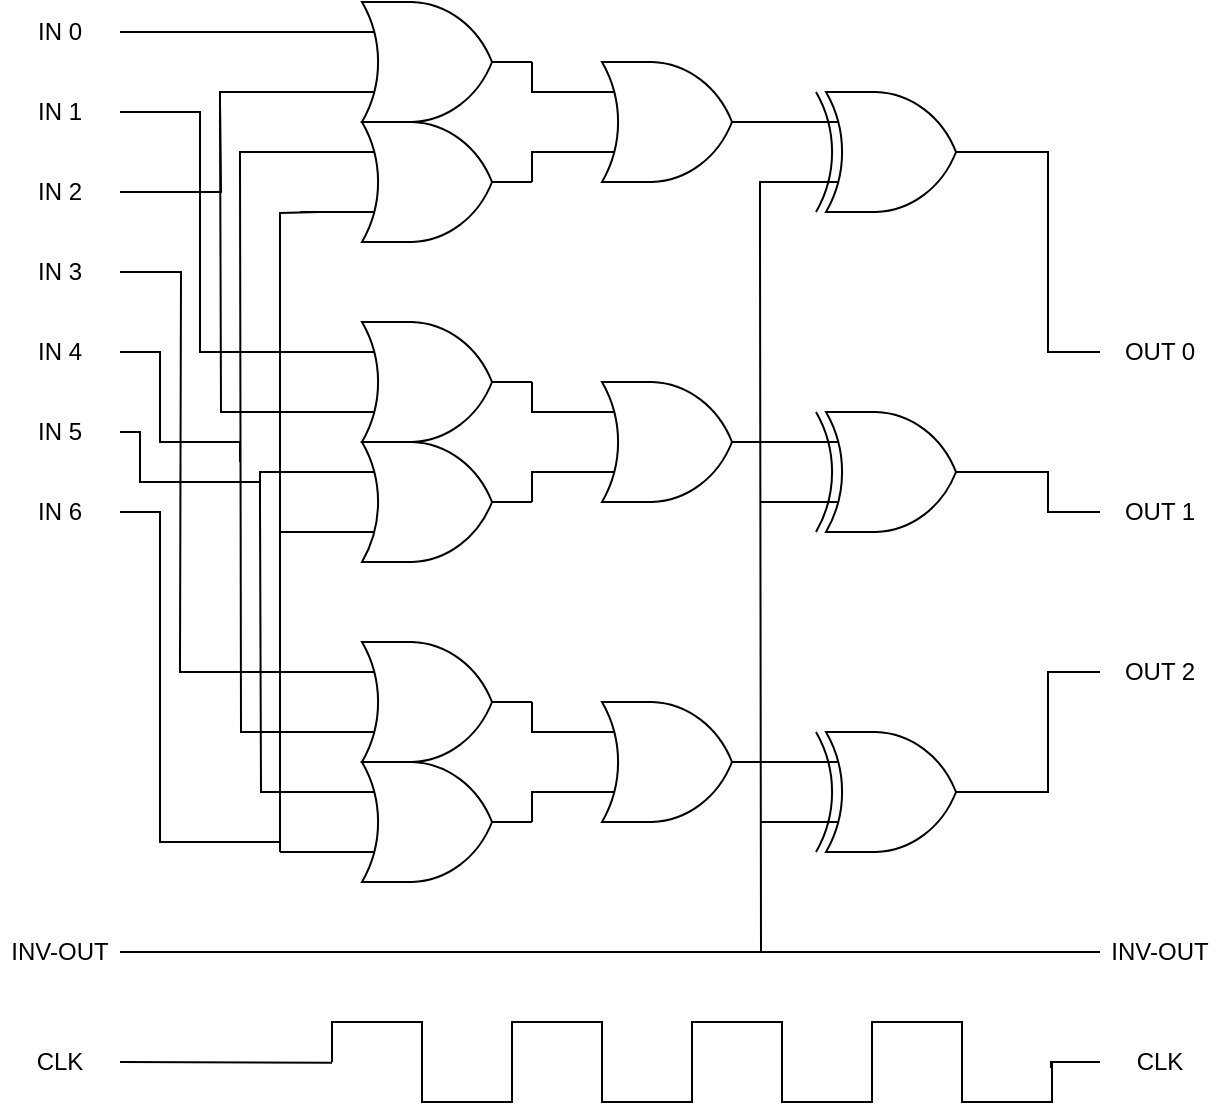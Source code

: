 <mxfile version="24.8.4">
  <diagram name="Page-1" id="nvzxtqBZD-Xa4mkcldbX">
    <mxGraphModel dx="237" dy="457" grid="1" gridSize="10" guides="1" tooltips="1" connect="1" arrows="1" fold="1" page="1" pageScale="1" pageWidth="850" pageHeight="1100" math="0" shadow="0">
      <root>
        <mxCell id="0" />
        <mxCell id="1" parent="0" />
        <mxCell id="EUt-hNtFgl6KFNe2TUa1-20" value="" style="group" vertex="1" connectable="0" parent="1">
          <mxGeometry x="266" y="440" width="318" height="120" as="geometry" />
        </mxCell>
        <mxCell id="EUt-hNtFgl6KFNe2TUa1-81" style="edgeStyle=orthogonalEdgeStyle;rounded=0;orthogonalLoop=1;jettySize=auto;html=1;exitX=0;exitY=0.75;exitDx=0;exitDy=0;exitPerimeter=0;endArrow=none;endFill=0;" edge="1" parent="EUt-hNtFgl6KFNe2TUa1-20" source="EUt-hNtFgl6KFNe2TUa1-21">
          <mxGeometry relative="1" as="geometry">
            <mxPoint x="-46" y="-240" as="targetPoint" />
          </mxGeometry>
        </mxCell>
        <mxCell id="EUt-hNtFgl6KFNe2TUa1-93" style="edgeStyle=orthogonalEdgeStyle;rounded=0;orthogonalLoop=1;jettySize=auto;html=1;exitX=0;exitY=0.25;exitDx=0;exitDy=0;exitPerimeter=0;endArrow=none;endFill=0;" edge="1" parent="EUt-hNtFgl6KFNe2TUa1-20" source="EUt-hNtFgl6KFNe2TUa1-21">
          <mxGeometry relative="1" as="geometry">
            <mxPoint x="-76" as="targetPoint" />
            <Array as="points">
              <mxPoint x="-76" y="15" />
            </Array>
          </mxGeometry>
        </mxCell>
        <mxCell id="EUt-hNtFgl6KFNe2TUa1-21" value="" style="verticalLabelPosition=bottom;shadow=0;dashed=0;align=center;html=1;verticalAlign=top;shape=mxgraph.electrical.logic_gates.logic_gate;operation=or;" vertex="1" parent="EUt-hNtFgl6KFNe2TUa1-20">
          <mxGeometry width="100" height="60" as="geometry" />
        </mxCell>
        <mxCell id="EUt-hNtFgl6KFNe2TUa1-79" style="edgeStyle=orthogonalEdgeStyle;rounded=0;orthogonalLoop=1;jettySize=auto;html=1;exitX=0;exitY=0.25;exitDx=0;exitDy=0;exitPerimeter=0;endArrow=none;endFill=0;" edge="1" parent="EUt-hNtFgl6KFNe2TUa1-20" source="EUt-hNtFgl6KFNe2TUa1-22">
          <mxGeometry relative="1" as="geometry">
            <mxPoint x="-36" y="-70" as="targetPoint" />
          </mxGeometry>
        </mxCell>
        <mxCell id="EUt-hNtFgl6KFNe2TUa1-84" style="edgeStyle=orthogonalEdgeStyle;rounded=0;orthogonalLoop=1;jettySize=auto;html=1;exitX=0;exitY=0.75;exitDx=0;exitDy=0;exitPerimeter=0;endArrow=none;endFill=0;" edge="1" parent="EUt-hNtFgl6KFNe2TUa1-20" source="EUt-hNtFgl6KFNe2TUa1-22">
          <mxGeometry relative="1" as="geometry">
            <mxPoint x="-26" y="105" as="targetPoint" />
          </mxGeometry>
        </mxCell>
        <mxCell id="EUt-hNtFgl6KFNe2TUa1-22" value="" style="verticalLabelPosition=bottom;shadow=0;dashed=0;align=center;html=1;verticalAlign=top;shape=mxgraph.electrical.logic_gates.logic_gate;operation=or;" vertex="1" parent="EUt-hNtFgl6KFNe2TUa1-20">
          <mxGeometry y="60" width="100" height="60" as="geometry" />
        </mxCell>
        <mxCell id="EUt-hNtFgl6KFNe2TUa1-23" value="" style="verticalLabelPosition=bottom;shadow=0;dashed=0;align=center;html=1;verticalAlign=top;shape=mxgraph.electrical.logic_gates.logic_gate;operation=or;" vertex="1" parent="EUt-hNtFgl6KFNe2TUa1-20">
          <mxGeometry x="120" y="30" width="100" height="60" as="geometry" />
        </mxCell>
        <mxCell id="EUt-hNtFgl6KFNe2TUa1-73" style="edgeStyle=orthogonalEdgeStyle;rounded=0;orthogonalLoop=1;jettySize=auto;html=1;exitX=0;exitY=0.75;exitDx=0;exitDy=0;exitPerimeter=0;endArrow=none;endFill=0;" edge="1" parent="EUt-hNtFgl6KFNe2TUa1-20" source="EUt-hNtFgl6KFNe2TUa1-24">
          <mxGeometry relative="1" as="geometry">
            <mxPoint x="214" y="90.333" as="targetPoint" />
          </mxGeometry>
        </mxCell>
        <mxCell id="EUt-hNtFgl6KFNe2TUa1-24" value="" style="verticalLabelPosition=bottom;shadow=0;dashed=0;align=center;html=1;verticalAlign=top;shape=mxgraph.electrical.logic_gates.logic_gate;operation=xor;" vertex="1" parent="EUt-hNtFgl6KFNe2TUa1-20">
          <mxGeometry x="232" y="45" width="100" height="60" as="geometry" />
        </mxCell>
        <mxCell id="EUt-hNtFgl6KFNe2TUa1-25" value="" style="endArrow=none;html=1;rounded=0;entryX=1;entryY=0.5;entryDx=0;entryDy=0;entryPerimeter=0;exitX=0;exitY=0.25;exitDx=0;exitDy=0;exitPerimeter=0;" edge="1" parent="EUt-hNtFgl6KFNe2TUa1-20" source="EUt-hNtFgl6KFNe2TUa1-23" target="EUt-hNtFgl6KFNe2TUa1-21">
          <mxGeometry width="50" height="50" relative="1" as="geometry">
            <mxPoint x="130" y="300" as="sourcePoint" />
            <mxPoint x="180" y="250" as="targetPoint" />
            <Array as="points">
              <mxPoint x="100" y="45" />
            </Array>
          </mxGeometry>
        </mxCell>
        <mxCell id="EUt-hNtFgl6KFNe2TUa1-26" value="" style="endArrow=none;html=1;rounded=0;entryX=0;entryY=0.75;entryDx=0;entryDy=0;entryPerimeter=0;exitX=1;exitY=0.5;exitDx=0;exitDy=0;exitPerimeter=0;" edge="1" parent="EUt-hNtFgl6KFNe2TUa1-20" source="EUt-hNtFgl6KFNe2TUa1-22" target="EUt-hNtFgl6KFNe2TUa1-23">
          <mxGeometry width="50" height="50" relative="1" as="geometry">
            <mxPoint x="130" y="230" as="sourcePoint" />
            <mxPoint x="180" y="180" as="targetPoint" />
            <Array as="points">
              <mxPoint x="100" y="75" />
            </Array>
          </mxGeometry>
        </mxCell>
        <mxCell id="EUt-hNtFgl6KFNe2TUa1-54" style="edgeStyle=orthogonalEdgeStyle;rounded=0;orthogonalLoop=1;jettySize=auto;html=1;exitX=0;exitY=0.25;exitDx=0;exitDy=0;exitPerimeter=0;entryX=1;entryY=0.5;entryDx=0;entryDy=0;entryPerimeter=0;endArrow=none;endFill=0;" edge="1" parent="EUt-hNtFgl6KFNe2TUa1-20" source="EUt-hNtFgl6KFNe2TUa1-24" target="EUt-hNtFgl6KFNe2TUa1-23">
          <mxGeometry relative="1" as="geometry" />
        </mxCell>
        <mxCell id="EUt-hNtFgl6KFNe2TUa1-27" value="" style="pointerEvents=1;verticalLabelPosition=bottom;shadow=0;dashed=0;align=center;html=1;verticalAlign=top;shape=mxgraph.electrical.waveforms.square_wave;" vertex="1" parent="1">
          <mxGeometry x="266" y="630" width="90" height="40" as="geometry" />
        </mxCell>
        <mxCell id="EUt-hNtFgl6KFNe2TUa1-28" value="" style="pointerEvents=1;verticalLabelPosition=bottom;shadow=0;dashed=0;align=center;html=1;verticalAlign=top;shape=mxgraph.electrical.waveforms.square_wave;" vertex="1" parent="1">
          <mxGeometry x="356" y="630" width="90" height="40" as="geometry" />
        </mxCell>
        <mxCell id="EUt-hNtFgl6KFNe2TUa1-29" value="" style="pointerEvents=1;verticalLabelPosition=bottom;shadow=0;dashed=0;align=center;html=1;verticalAlign=top;shape=mxgraph.electrical.waveforms.square_wave;" vertex="1" parent="1">
          <mxGeometry x="446" y="630" width="90" height="40" as="geometry" />
        </mxCell>
        <mxCell id="EUt-hNtFgl6KFNe2TUa1-30" value="" style="pointerEvents=1;verticalLabelPosition=bottom;shadow=0;dashed=0;align=center;html=1;verticalAlign=top;shape=mxgraph.electrical.waveforms.square_wave;" vertex="1" parent="1">
          <mxGeometry x="536" y="630" width="90" height="40" as="geometry" />
        </mxCell>
        <mxCell id="EUt-hNtFgl6KFNe2TUa1-31" value="IN 0" style="text;html=1;align=center;verticalAlign=middle;whiteSpace=wrap;rounded=0;" vertex="1" parent="1">
          <mxGeometry x="100" y="120" width="60" height="30" as="geometry" />
        </mxCell>
        <mxCell id="EUt-hNtFgl6KFNe2TUa1-94" style="edgeStyle=orthogonalEdgeStyle;rounded=0;orthogonalLoop=1;jettySize=auto;html=1;exitX=1;exitY=0.5;exitDx=0;exitDy=0;endArrow=none;endFill=0;" edge="1" parent="1">
          <mxGeometry relative="1" as="geometry">
            <mxPoint x="220" y="350" as="targetPoint" />
            <mxPoint x="160" y="295" as="sourcePoint" />
            <Array as="points">
              <mxPoint x="180" y="295" />
              <mxPoint x="180" y="340" />
              <mxPoint x="220" y="340" />
            </Array>
          </mxGeometry>
        </mxCell>
        <mxCell id="EUt-hNtFgl6KFNe2TUa1-38" value="IN 4" style="text;html=1;align=center;verticalAlign=middle;whiteSpace=wrap;rounded=0;" vertex="1" parent="1">
          <mxGeometry x="100" y="280" width="60" height="30" as="geometry" />
        </mxCell>
        <mxCell id="EUt-hNtFgl6KFNe2TUa1-95" style="edgeStyle=orthogonalEdgeStyle;rounded=0;orthogonalLoop=1;jettySize=auto;html=1;exitX=1;exitY=0.5;exitDx=0;exitDy=0;endArrow=none;endFill=0;" edge="1" parent="1" source="EUt-hNtFgl6KFNe2TUa1-39">
          <mxGeometry relative="1" as="geometry">
            <mxPoint x="230" y="370" as="targetPoint" />
            <Array as="points">
              <mxPoint x="170" y="335" />
              <mxPoint x="170" y="360" />
              <mxPoint x="230" y="360" />
            </Array>
          </mxGeometry>
        </mxCell>
        <mxCell id="EUt-hNtFgl6KFNe2TUa1-39" value="IN 5" style="text;html=1;align=center;verticalAlign=middle;whiteSpace=wrap;rounded=0;" vertex="1" parent="1">
          <mxGeometry x="100" y="320" width="60" height="30" as="geometry" />
        </mxCell>
        <mxCell id="EUt-hNtFgl6KFNe2TUa1-96" style="edgeStyle=orthogonalEdgeStyle;rounded=0;orthogonalLoop=1;jettySize=auto;html=1;exitX=1;exitY=0.5;exitDx=0;exitDy=0;endArrow=none;endFill=0;" edge="1" parent="1" source="EUt-hNtFgl6KFNe2TUa1-40">
          <mxGeometry relative="1" as="geometry">
            <mxPoint x="240" y="540" as="targetPoint" />
            <Array as="points">
              <mxPoint x="180" y="375" />
              <mxPoint x="180" y="540" />
              <mxPoint x="240" y="540" />
            </Array>
          </mxGeometry>
        </mxCell>
        <mxCell id="EUt-hNtFgl6KFNe2TUa1-40" value="IN 6" style="text;html=1;align=center;verticalAlign=middle;whiteSpace=wrap;rounded=0;" vertex="1" parent="1">
          <mxGeometry x="100" y="360" width="60" height="30" as="geometry" />
        </mxCell>
        <mxCell id="EUt-hNtFgl6KFNe2TUa1-41" value="IN 1" style="text;html=1;align=center;verticalAlign=middle;whiteSpace=wrap;rounded=0;" vertex="1" parent="1">
          <mxGeometry x="100" y="160" width="60" height="30" as="geometry" />
        </mxCell>
        <mxCell id="EUt-hNtFgl6KFNe2TUa1-42" value="IN 2" style="text;html=1;align=center;verticalAlign=middle;whiteSpace=wrap;rounded=0;" vertex="1" parent="1">
          <mxGeometry x="100" y="200" width="60" height="30" as="geometry" />
        </mxCell>
        <mxCell id="EUt-hNtFgl6KFNe2TUa1-92" style="edgeStyle=orthogonalEdgeStyle;rounded=0;orthogonalLoop=1;jettySize=auto;html=1;exitX=1;exitY=0.5;exitDx=0;exitDy=0;endArrow=none;endFill=0;" edge="1" parent="1" source="EUt-hNtFgl6KFNe2TUa1-43">
          <mxGeometry relative="1" as="geometry">
            <mxPoint x="190" y="450" as="targetPoint" />
          </mxGeometry>
        </mxCell>
        <mxCell id="EUt-hNtFgl6KFNe2TUa1-43" value="IN 3" style="text;html=1;align=center;verticalAlign=middle;whiteSpace=wrap;rounded=0;" vertex="1" parent="1">
          <mxGeometry x="100" y="240" width="60" height="30" as="geometry" />
        </mxCell>
        <mxCell id="EUt-hNtFgl6KFNe2TUa1-44" value="CLK" style="text;html=1;align=center;verticalAlign=middle;whiteSpace=wrap;rounded=0;" vertex="1" parent="1">
          <mxGeometry x="100" y="635" width="60" height="30" as="geometry" />
        </mxCell>
        <mxCell id="EUt-hNtFgl6KFNe2TUa1-50" style="edgeStyle=orthogonalEdgeStyle;rounded=0;orthogonalLoop=1;jettySize=auto;html=1;endArrow=none;endFill=0;exitX=1;exitY=0.5;exitDx=0;exitDy=0;" edge="1" parent="1" source="EUt-hNtFgl6KFNe2TUa1-45">
          <mxGeometry relative="1" as="geometry">
            <mxPoint x="480" y="240" as="targetPoint" />
            <mxPoint x="148" y="595" as="sourcePoint" />
          </mxGeometry>
        </mxCell>
        <mxCell id="EUt-hNtFgl6KFNe2TUa1-45" value="INV-OUT" style="text;html=1;align=center;verticalAlign=middle;whiteSpace=wrap;rounded=0;" vertex="1" parent="1">
          <mxGeometry x="100" y="580" width="60" height="30" as="geometry" />
        </mxCell>
        <mxCell id="EUt-hNtFgl6KFNe2TUa1-55" value="" style="group" vertex="1" connectable="0" parent="1">
          <mxGeometry x="266" y="280" width="318" height="120" as="geometry" />
        </mxCell>
        <mxCell id="EUt-hNtFgl6KFNe2TUa1-85" style="edgeStyle=orthogonalEdgeStyle;rounded=0;orthogonalLoop=1;jettySize=auto;html=1;exitX=0;exitY=0.75;exitDx=0;exitDy=0;exitPerimeter=0;endArrow=none;endFill=0;" edge="1" parent="EUt-hNtFgl6KFNe2TUa1-55" source="EUt-hNtFgl6KFNe2TUa1-56">
          <mxGeometry relative="1" as="geometry">
            <mxPoint x="-56" y="-110" as="targetPoint" />
          </mxGeometry>
        </mxCell>
        <mxCell id="EUt-hNtFgl6KFNe2TUa1-56" value="" style="verticalLabelPosition=bottom;shadow=0;dashed=0;align=center;html=1;verticalAlign=top;shape=mxgraph.electrical.logic_gates.logic_gate;operation=or;" vertex="1" parent="EUt-hNtFgl6KFNe2TUa1-55">
          <mxGeometry width="100" height="60" as="geometry" />
        </mxCell>
        <mxCell id="EUt-hNtFgl6KFNe2TUa1-80" style="edgeStyle=orthogonalEdgeStyle;rounded=0;orthogonalLoop=1;jettySize=auto;html=1;exitX=0;exitY=0.25;exitDx=0;exitDy=0;exitPerimeter=0;endArrow=none;endFill=0;" edge="1" parent="EUt-hNtFgl6KFNe2TUa1-55" source="EUt-hNtFgl6KFNe2TUa1-57">
          <mxGeometry relative="1" as="geometry">
            <mxPoint x="-36" y="90" as="targetPoint" />
          </mxGeometry>
        </mxCell>
        <mxCell id="EUt-hNtFgl6KFNe2TUa1-83" style="edgeStyle=orthogonalEdgeStyle;rounded=0;orthogonalLoop=1;jettySize=auto;html=1;exitX=0;exitY=0.75;exitDx=0;exitDy=0;exitPerimeter=0;endArrow=none;endFill=0;" edge="1" parent="EUt-hNtFgl6KFNe2TUa1-55" source="EUt-hNtFgl6KFNe2TUa1-57">
          <mxGeometry relative="1" as="geometry">
            <mxPoint x="-26" y="105" as="targetPoint" />
          </mxGeometry>
        </mxCell>
        <mxCell id="EUt-hNtFgl6KFNe2TUa1-57" value="" style="verticalLabelPosition=bottom;shadow=0;dashed=0;align=center;html=1;verticalAlign=top;shape=mxgraph.electrical.logic_gates.logic_gate;operation=or;" vertex="1" parent="EUt-hNtFgl6KFNe2TUa1-55">
          <mxGeometry y="60" width="100" height="60" as="geometry" />
        </mxCell>
        <mxCell id="EUt-hNtFgl6KFNe2TUa1-58" value="" style="verticalLabelPosition=bottom;shadow=0;dashed=0;align=center;html=1;verticalAlign=top;shape=mxgraph.electrical.logic_gates.logic_gate;operation=or;" vertex="1" parent="EUt-hNtFgl6KFNe2TUa1-55">
          <mxGeometry x="120" y="30" width="100" height="60" as="geometry" />
        </mxCell>
        <mxCell id="EUt-hNtFgl6KFNe2TUa1-72" style="edgeStyle=orthogonalEdgeStyle;rounded=0;orthogonalLoop=1;jettySize=auto;html=1;exitX=0;exitY=0.75;exitDx=0;exitDy=0;exitPerimeter=0;endArrow=none;endFill=0;" edge="1" parent="EUt-hNtFgl6KFNe2TUa1-55" source="EUt-hNtFgl6KFNe2TUa1-59">
          <mxGeometry relative="1" as="geometry">
            <mxPoint x="214" y="90.333" as="targetPoint" />
          </mxGeometry>
        </mxCell>
        <mxCell id="EUt-hNtFgl6KFNe2TUa1-59" value="" style="verticalLabelPosition=bottom;shadow=0;dashed=0;align=center;html=1;verticalAlign=top;shape=mxgraph.electrical.logic_gates.logic_gate;operation=xor;" vertex="1" parent="EUt-hNtFgl6KFNe2TUa1-55">
          <mxGeometry x="232" y="45" width="100" height="60" as="geometry" />
        </mxCell>
        <mxCell id="EUt-hNtFgl6KFNe2TUa1-60" value="" style="endArrow=none;html=1;rounded=0;entryX=1;entryY=0.5;entryDx=0;entryDy=0;entryPerimeter=0;exitX=0;exitY=0.25;exitDx=0;exitDy=0;exitPerimeter=0;" edge="1" parent="EUt-hNtFgl6KFNe2TUa1-55" source="EUt-hNtFgl6KFNe2TUa1-58" target="EUt-hNtFgl6KFNe2TUa1-56">
          <mxGeometry width="50" height="50" relative="1" as="geometry">
            <mxPoint x="130" y="300" as="sourcePoint" />
            <mxPoint x="180" y="250" as="targetPoint" />
            <Array as="points">
              <mxPoint x="100" y="45" />
            </Array>
          </mxGeometry>
        </mxCell>
        <mxCell id="EUt-hNtFgl6KFNe2TUa1-61" value="" style="endArrow=none;html=1;rounded=0;entryX=0;entryY=0.75;entryDx=0;entryDy=0;entryPerimeter=0;exitX=1;exitY=0.5;exitDx=0;exitDy=0;exitPerimeter=0;" edge="1" parent="EUt-hNtFgl6KFNe2TUa1-55" source="EUt-hNtFgl6KFNe2TUa1-57" target="EUt-hNtFgl6KFNe2TUa1-58">
          <mxGeometry width="50" height="50" relative="1" as="geometry">
            <mxPoint x="130" y="230" as="sourcePoint" />
            <mxPoint x="180" y="180" as="targetPoint" />
            <Array as="points">
              <mxPoint x="100" y="75" />
            </Array>
          </mxGeometry>
        </mxCell>
        <mxCell id="EUt-hNtFgl6KFNe2TUa1-62" style="edgeStyle=orthogonalEdgeStyle;rounded=0;orthogonalLoop=1;jettySize=auto;html=1;exitX=0;exitY=0.25;exitDx=0;exitDy=0;exitPerimeter=0;entryX=1;entryY=0.5;entryDx=0;entryDy=0;entryPerimeter=0;endArrow=none;endFill=0;" edge="1" parent="EUt-hNtFgl6KFNe2TUa1-55" source="EUt-hNtFgl6KFNe2TUa1-59" target="EUt-hNtFgl6KFNe2TUa1-58">
          <mxGeometry relative="1" as="geometry" />
        </mxCell>
        <mxCell id="EUt-hNtFgl6KFNe2TUa1-91" style="edgeStyle=orthogonalEdgeStyle;rounded=0;orthogonalLoop=1;jettySize=auto;html=1;exitX=1;exitY=0.5;exitDx=0;exitDy=0;endArrow=none;endFill=0;" edge="1" parent="EUt-hNtFgl6KFNe2TUa1-55" source="EUt-hNtFgl6KFNe2TUa1-42">
          <mxGeometry relative="1" as="geometry">
            <mxPoint x="-56" y="-110" as="targetPoint" />
            <mxPoint x="-86" y="-65" as="sourcePoint" />
          </mxGeometry>
        </mxCell>
        <mxCell id="EUt-hNtFgl6KFNe2TUa1-63" value="" style="group" vertex="1" connectable="0" parent="1">
          <mxGeometry x="266" y="120" width="318" height="120" as="geometry" />
        </mxCell>
        <mxCell id="EUt-hNtFgl6KFNe2TUa1-86" style="edgeStyle=orthogonalEdgeStyle;rounded=0;orthogonalLoop=1;jettySize=auto;html=1;exitX=0;exitY=0.75;exitDx=0;exitDy=0;exitPerimeter=0;endArrow=none;endFill=0;" edge="1" parent="EUt-hNtFgl6KFNe2TUa1-63" source="EUt-hNtFgl6KFNe2TUa1-64">
          <mxGeometry relative="1" as="geometry">
            <mxPoint x="-56" y="60" as="targetPoint" />
            <Array as="points">
              <mxPoint x="-56" y="45" />
            </Array>
          </mxGeometry>
        </mxCell>
        <mxCell id="EUt-hNtFgl6KFNe2TUa1-64" value="" style="verticalLabelPosition=bottom;shadow=0;dashed=0;align=center;html=1;verticalAlign=top;shape=mxgraph.electrical.logic_gates.logic_gate;operation=or;" vertex="1" parent="EUt-hNtFgl6KFNe2TUa1-63">
          <mxGeometry width="100" height="60" as="geometry" />
        </mxCell>
        <mxCell id="EUt-hNtFgl6KFNe2TUa1-78" style="edgeStyle=orthogonalEdgeStyle;rounded=0;orthogonalLoop=1;jettySize=auto;html=1;exitX=0;exitY=0.75;exitDx=0;exitDy=0;exitPerimeter=0;endArrow=none;endFill=0;" edge="1" parent="EUt-hNtFgl6KFNe2TUa1-63" source="EUt-hNtFgl6KFNe2TUa1-65">
          <mxGeometry relative="1" as="geometry">
            <mxPoint x="-16" y="105" as="targetPoint" />
          </mxGeometry>
        </mxCell>
        <mxCell id="EUt-hNtFgl6KFNe2TUa1-82" style="edgeStyle=orthogonalEdgeStyle;rounded=0;orthogonalLoop=1;jettySize=auto;html=1;exitX=0;exitY=0.25;exitDx=0;exitDy=0;exitPerimeter=0;endArrow=none;endFill=0;" edge="1" parent="EUt-hNtFgl6KFNe2TUa1-63" source="EUt-hNtFgl6KFNe2TUa1-65">
          <mxGeometry relative="1" as="geometry">
            <mxPoint x="-46" y="90" as="targetPoint" />
            <Array as="points">
              <mxPoint x="-46" y="75" />
            </Array>
          </mxGeometry>
        </mxCell>
        <mxCell id="EUt-hNtFgl6KFNe2TUa1-65" value="" style="verticalLabelPosition=bottom;shadow=0;dashed=0;align=center;html=1;verticalAlign=top;shape=mxgraph.electrical.logic_gates.logic_gate;operation=or;" vertex="1" parent="EUt-hNtFgl6KFNe2TUa1-63">
          <mxGeometry y="60" width="100" height="60" as="geometry" />
        </mxCell>
        <mxCell id="EUt-hNtFgl6KFNe2TUa1-66" value="" style="verticalLabelPosition=bottom;shadow=0;dashed=0;align=center;html=1;verticalAlign=top;shape=mxgraph.electrical.logic_gates.logic_gate;operation=or;" vertex="1" parent="EUt-hNtFgl6KFNe2TUa1-63">
          <mxGeometry x="120" y="30" width="100" height="60" as="geometry" />
        </mxCell>
        <mxCell id="EUt-hNtFgl6KFNe2TUa1-71" style="edgeStyle=orthogonalEdgeStyle;rounded=0;orthogonalLoop=1;jettySize=auto;html=1;exitX=0;exitY=0.75;exitDx=0;exitDy=0;exitPerimeter=0;endArrow=none;endFill=0;" edge="1" parent="EUt-hNtFgl6KFNe2TUa1-63" source="EUt-hNtFgl6KFNe2TUa1-67">
          <mxGeometry relative="1" as="geometry">
            <mxPoint x="214" y="120" as="targetPoint" />
          </mxGeometry>
        </mxCell>
        <mxCell id="EUt-hNtFgl6KFNe2TUa1-67" value="" style="verticalLabelPosition=bottom;shadow=0;dashed=0;align=center;html=1;verticalAlign=top;shape=mxgraph.electrical.logic_gates.logic_gate;operation=xor;" vertex="1" parent="EUt-hNtFgl6KFNe2TUa1-63">
          <mxGeometry x="232" y="45" width="100" height="60" as="geometry" />
        </mxCell>
        <mxCell id="EUt-hNtFgl6KFNe2TUa1-68" value="" style="endArrow=none;html=1;rounded=0;entryX=1;entryY=0.5;entryDx=0;entryDy=0;entryPerimeter=0;exitX=0;exitY=0.25;exitDx=0;exitDy=0;exitPerimeter=0;" edge="1" parent="EUt-hNtFgl6KFNe2TUa1-63" source="EUt-hNtFgl6KFNe2TUa1-66" target="EUt-hNtFgl6KFNe2TUa1-64">
          <mxGeometry width="50" height="50" relative="1" as="geometry">
            <mxPoint x="130" y="300" as="sourcePoint" />
            <mxPoint x="180" y="250" as="targetPoint" />
            <Array as="points">
              <mxPoint x="100" y="45" />
            </Array>
          </mxGeometry>
        </mxCell>
        <mxCell id="EUt-hNtFgl6KFNe2TUa1-69" value="" style="endArrow=none;html=1;rounded=0;entryX=0;entryY=0.75;entryDx=0;entryDy=0;entryPerimeter=0;exitX=1;exitY=0.5;exitDx=0;exitDy=0;exitPerimeter=0;" edge="1" parent="EUt-hNtFgl6KFNe2TUa1-63" source="EUt-hNtFgl6KFNe2TUa1-65" target="EUt-hNtFgl6KFNe2TUa1-66">
          <mxGeometry width="50" height="50" relative="1" as="geometry">
            <mxPoint x="130" y="230" as="sourcePoint" />
            <mxPoint x="180" y="180" as="targetPoint" />
            <Array as="points">
              <mxPoint x="100" y="75" />
            </Array>
          </mxGeometry>
        </mxCell>
        <mxCell id="EUt-hNtFgl6KFNe2TUa1-70" style="edgeStyle=orthogonalEdgeStyle;rounded=0;orthogonalLoop=1;jettySize=auto;html=1;exitX=0;exitY=0.25;exitDx=0;exitDy=0;exitPerimeter=0;entryX=1;entryY=0.5;entryDx=0;entryDy=0;entryPerimeter=0;endArrow=none;endFill=0;" edge="1" parent="EUt-hNtFgl6KFNe2TUa1-63" source="EUt-hNtFgl6KFNe2TUa1-67" target="EUt-hNtFgl6KFNe2TUa1-66">
          <mxGeometry relative="1" as="geometry" />
        </mxCell>
        <mxCell id="EUt-hNtFgl6KFNe2TUa1-74" value="" style="endArrow=none;html=1;rounded=0;entryX=0;entryY=0.508;entryDx=0;entryDy=0;entryPerimeter=0;exitX=1;exitY=0.5;exitDx=0;exitDy=0;" edge="1" parent="1" source="EUt-hNtFgl6KFNe2TUa1-44" target="EUt-hNtFgl6KFNe2TUa1-27">
          <mxGeometry width="50" height="50" relative="1" as="geometry">
            <mxPoint x="160" y="647" as="sourcePoint" />
            <mxPoint x="260" y="650" as="targetPoint" />
          </mxGeometry>
        </mxCell>
        <mxCell id="EUt-hNtFgl6KFNe2TUa1-75" style="edgeStyle=orthogonalEdgeStyle;rounded=0;orthogonalLoop=1;jettySize=auto;html=1;exitX=0;exitY=0.75;exitDx=0;exitDy=0;exitPerimeter=0;entryX=0;entryY=0.75;entryDx=0;entryDy=0;entryPerimeter=0;endArrow=none;endFill=0;" edge="1" parent="1">
          <mxGeometry relative="1" as="geometry">
            <mxPoint x="240" y="385" as="sourcePoint" />
            <mxPoint x="240" y="545" as="targetPoint" />
          </mxGeometry>
        </mxCell>
        <mxCell id="EUt-hNtFgl6KFNe2TUa1-77" style="edgeStyle=orthogonalEdgeStyle;rounded=0;orthogonalLoop=1;jettySize=auto;html=1;exitX=0;exitY=0.75;exitDx=0;exitDy=0;exitPerimeter=0;entryX=0;entryY=0.75;entryDx=0;entryDy=0;entryPerimeter=0;endArrow=none;endFill=0;" edge="1" parent="1">
          <mxGeometry relative="1" as="geometry">
            <mxPoint x="260" y="225" as="sourcePoint" />
            <mxPoint x="240" y="385" as="targetPoint" />
          </mxGeometry>
        </mxCell>
        <mxCell id="EUt-hNtFgl6KFNe2TUa1-87" style="edgeStyle=orthogonalEdgeStyle;rounded=0;orthogonalLoop=1;jettySize=auto;html=1;exitX=0;exitY=0.25;exitDx=0;exitDy=0;exitPerimeter=0;endArrow=none;endFill=0;" edge="1" parent="1" source="EUt-hNtFgl6KFNe2TUa1-64" target="EUt-hNtFgl6KFNe2TUa1-31">
          <mxGeometry relative="1" as="geometry" />
        </mxCell>
        <mxCell id="EUt-hNtFgl6KFNe2TUa1-90" style="edgeStyle=orthogonalEdgeStyle;rounded=0;orthogonalLoop=1;jettySize=auto;html=1;exitX=1;exitY=0.5;exitDx=0;exitDy=0;entryX=0;entryY=0.25;entryDx=0;entryDy=0;entryPerimeter=0;endArrow=none;endFill=0;" edge="1" parent="1" source="EUt-hNtFgl6KFNe2TUa1-41" target="EUt-hNtFgl6KFNe2TUa1-56">
          <mxGeometry relative="1" as="geometry">
            <Array as="points">
              <mxPoint x="200" y="175" />
              <mxPoint x="200" y="295" />
            </Array>
          </mxGeometry>
        </mxCell>
        <mxCell id="EUt-hNtFgl6KFNe2TUa1-103" style="edgeStyle=orthogonalEdgeStyle;rounded=0;orthogonalLoop=1;jettySize=auto;html=1;exitX=0;exitY=0.5;exitDx=0;exitDy=0;endArrow=none;endFill=0;" edge="1" parent="1" source="EUt-hNtFgl6KFNe2TUa1-98">
          <mxGeometry relative="1" as="geometry">
            <mxPoint x="480" y="595" as="targetPoint" />
          </mxGeometry>
        </mxCell>
        <mxCell id="EUt-hNtFgl6KFNe2TUa1-98" value="INV-OUT" style="text;html=1;align=center;verticalAlign=middle;whiteSpace=wrap;rounded=0;" vertex="1" parent="1">
          <mxGeometry x="650" y="580" width="60" height="30" as="geometry" />
        </mxCell>
        <mxCell id="EUt-hNtFgl6KFNe2TUa1-99" value="OUT 1" style="text;html=1;align=center;verticalAlign=middle;whiteSpace=wrap;rounded=0;" vertex="1" parent="1">
          <mxGeometry x="650" y="360" width="60" height="30" as="geometry" />
        </mxCell>
        <mxCell id="EUt-hNtFgl6KFNe2TUa1-100" value="OUT 2" style="text;html=1;align=center;verticalAlign=middle;whiteSpace=wrap;rounded=0;" vertex="1" parent="1">
          <mxGeometry x="650" y="440" width="60" height="30" as="geometry" />
        </mxCell>
        <mxCell id="EUt-hNtFgl6KFNe2TUa1-101" value="OUT 0" style="text;html=1;align=center;verticalAlign=middle;whiteSpace=wrap;rounded=0;" vertex="1" parent="1">
          <mxGeometry x="650" y="280" width="60" height="30" as="geometry" />
        </mxCell>
        <mxCell id="EUt-hNtFgl6KFNe2TUa1-102" value="CLK" style="text;html=1;align=center;verticalAlign=middle;whiteSpace=wrap;rounded=0;" vertex="1" parent="1">
          <mxGeometry x="650" y="635" width="60" height="30" as="geometry" />
        </mxCell>
        <mxCell id="EUt-hNtFgl6KFNe2TUa1-104" style="edgeStyle=orthogonalEdgeStyle;rounded=0;orthogonalLoop=1;jettySize=auto;html=1;exitX=1;exitY=0.5;exitDx=0;exitDy=0;exitPerimeter=0;entryX=0;entryY=0.5;entryDx=0;entryDy=0;endArrow=none;endFill=0;" edge="1" parent="1" source="EUt-hNtFgl6KFNe2TUa1-24" target="EUt-hNtFgl6KFNe2TUa1-100">
          <mxGeometry relative="1" as="geometry" />
        </mxCell>
        <mxCell id="EUt-hNtFgl6KFNe2TUa1-105" style="edgeStyle=orthogonalEdgeStyle;rounded=0;orthogonalLoop=1;jettySize=auto;html=1;exitX=1;exitY=0.5;exitDx=0;exitDy=0;exitPerimeter=0;entryX=0;entryY=0.5;entryDx=0;entryDy=0;endArrow=none;endFill=0;" edge="1" parent="1" source="EUt-hNtFgl6KFNe2TUa1-59" target="EUt-hNtFgl6KFNe2TUa1-99">
          <mxGeometry relative="1" as="geometry" />
        </mxCell>
        <mxCell id="EUt-hNtFgl6KFNe2TUa1-106" style="edgeStyle=orthogonalEdgeStyle;rounded=0;orthogonalLoop=1;jettySize=auto;html=1;exitX=1;exitY=0.5;exitDx=0;exitDy=0;exitPerimeter=0;entryX=0;entryY=0.5;entryDx=0;entryDy=0;endArrow=none;endFill=0;" edge="1" parent="1" source="EUt-hNtFgl6KFNe2TUa1-67" target="EUt-hNtFgl6KFNe2TUa1-101">
          <mxGeometry relative="1" as="geometry" />
        </mxCell>
        <mxCell id="EUt-hNtFgl6KFNe2TUa1-107" style="edgeStyle=orthogonalEdgeStyle;rounded=0;orthogonalLoop=1;jettySize=auto;html=1;exitX=0;exitY=0.5;exitDx=0;exitDy=0;entryX=0.994;entryY=0.575;entryDx=0;entryDy=0;entryPerimeter=0;endArrow=none;endFill=0;" edge="1" parent="1" source="EUt-hNtFgl6KFNe2TUa1-102" target="EUt-hNtFgl6KFNe2TUa1-30">
          <mxGeometry relative="1" as="geometry" />
        </mxCell>
      </root>
    </mxGraphModel>
  </diagram>
</mxfile>
